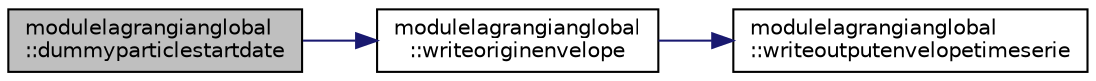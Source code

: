 digraph "modulelagrangianglobal::dummyparticlestartdate"
{
 // LATEX_PDF_SIZE
  edge [fontname="Helvetica",fontsize="10",labelfontname="Helvetica",labelfontsize="10"];
  node [fontname="Helvetica",fontsize="10",shape=record];
  rankdir="LR";
  Node1 [label="modulelagrangianglobal\l::dummyparticlestartdate",height=0.2,width=0.4,color="black", fillcolor="grey75", style="filled", fontcolor="black",tooltip=" "];
  Node1 -> Node2 [color="midnightblue",fontsize="10",style="solid"];
  Node2 [label="modulelagrangianglobal\l::writeoriginenvelope",height=0.2,width=0.4,color="black", fillcolor="white", style="filled",URL="$namespacemodulelagrangianglobal.html#a50d81f13e10670a1b2e699246cbdaf1f",tooltip=" "];
  Node2 -> Node3 [color="midnightblue",fontsize="10",style="solid"];
  Node3 [label="modulelagrangianglobal\l::writeoutputenvelopetimeserie",height=0.2,width=0.4,color="black", fillcolor="white", style="filled",URL="$namespacemodulelagrangianglobal.html#a730caaa1e8cb909c0d86b6d7c081175c",tooltip=" "];
}
